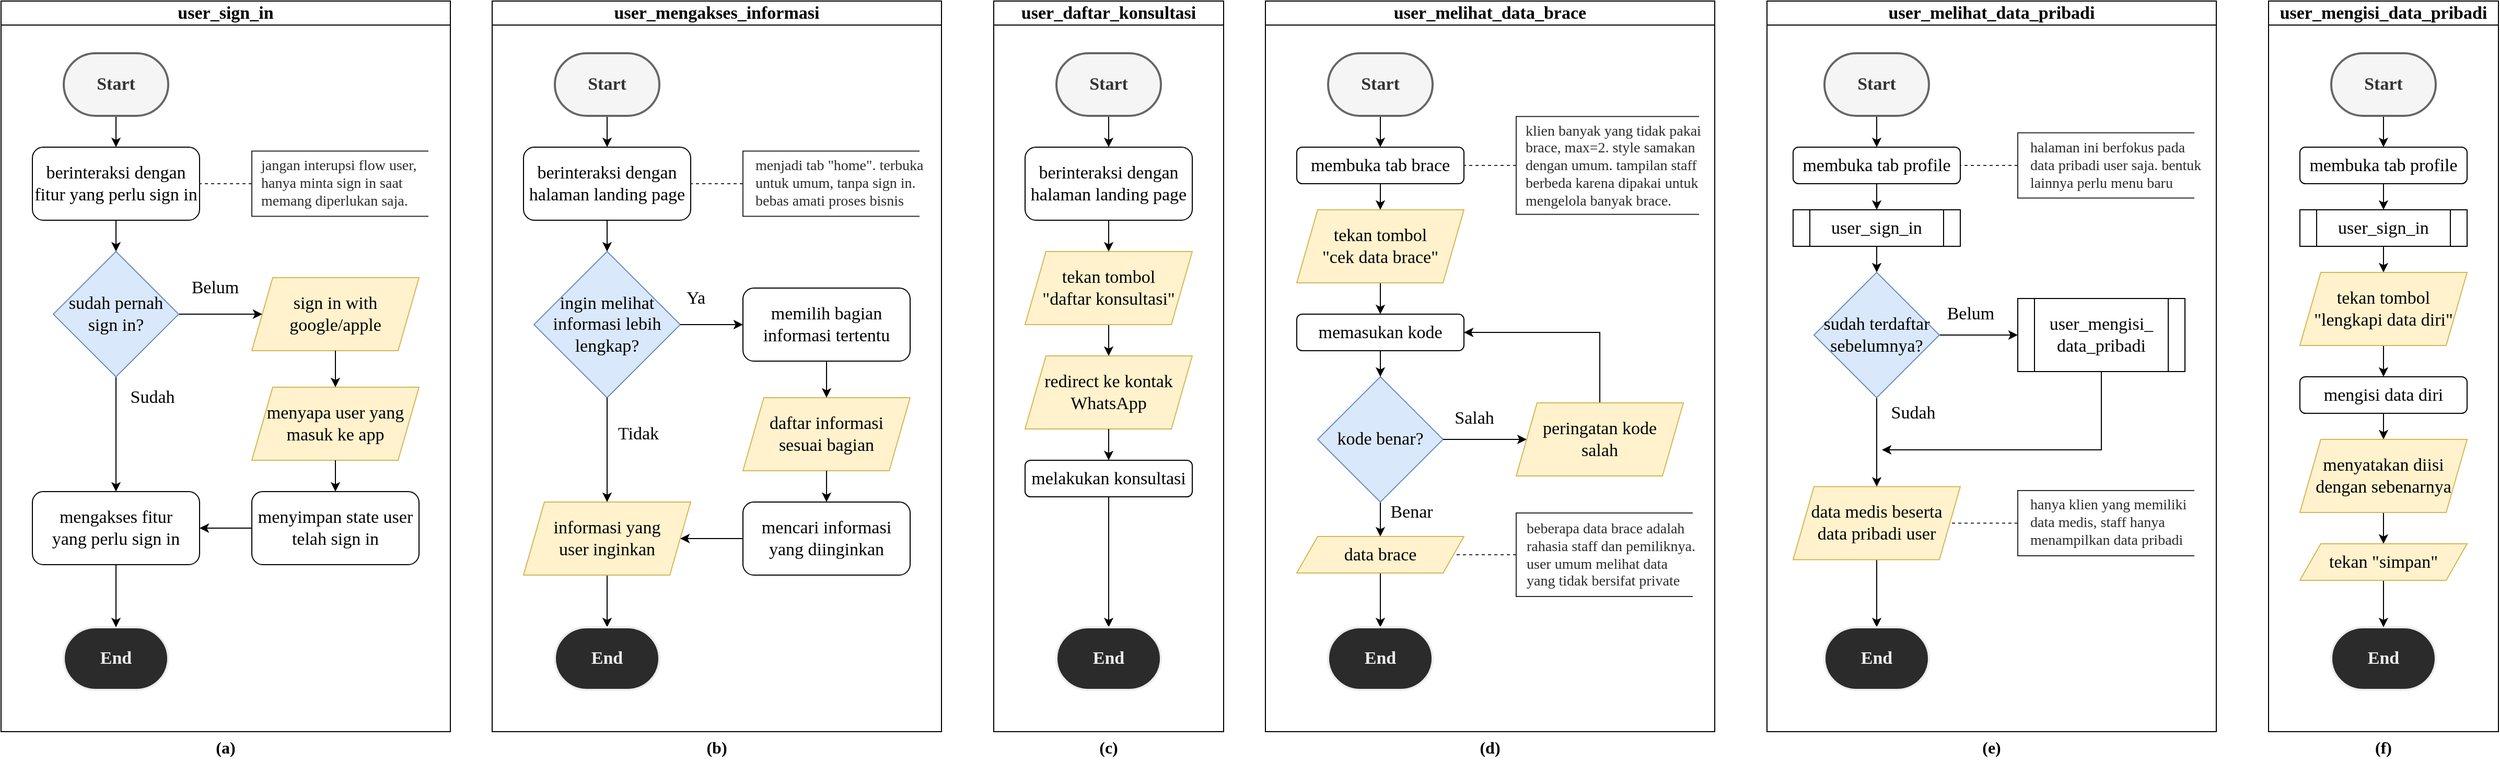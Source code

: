 <mxfile version="21.2.1" type="device">
  <diagram name="Online" id="Q1b9Gmn5idqf75Vr2At9">
    <mxGraphModel dx="4492" dy="4796" grid="1" gridSize="10" guides="1" tooltips="1" connect="1" arrows="1" fold="1" page="1" pageScale="1" pageWidth="850" pageHeight="1100" math="0" shadow="0">
      <root>
        <mxCell id="0" />
        <mxCell id="1" parent="0" />
        <mxCell id="aOaI3oydYvCDbCSziXuw-12" value="user_sign_in" style="swimlane;whiteSpace=wrap;html=1;fontSize=17;fontFamily=Times New Roman;" parent="1" vertex="1">
          <mxGeometry x="50" y="30" width="430" height="700" as="geometry" />
        </mxCell>
        <mxCell id="QZTkBbpEquCKrDhNQVdF-6" value="" style="edgeStyle=orthogonalEdgeStyle;rounded=0;orthogonalLoop=1;jettySize=auto;html=1;" parent="aOaI3oydYvCDbCSziXuw-12" source="aOaI3oydYvCDbCSziXuw-16" target="QZTkBbpEquCKrDhNQVdF-3" edge="1">
          <mxGeometry relative="1" as="geometry" />
        </mxCell>
        <mxCell id="aOaI3oydYvCDbCSziXuw-16" value="menyimpan state user&lt;br style=&quot;font-size: 17px;&quot;&gt;telah sign in" style="rounded=1;whiteSpace=wrap;html=1;fontSize=17;glass=0;strokeWidth=1;shadow=0;fontFamily=Times New Roman;" parent="aOaI3oydYvCDbCSziXuw-12" vertex="1">
          <mxGeometry x="240" y="470" width="160" height="70" as="geometry" />
        </mxCell>
        <mxCell id="aOaI3oydYvCDbCSziXuw-18" value="menyapa user yang masuk ke app" style="shape=parallelogram;perimeter=parallelogramPerimeter;whiteSpace=wrap;html=1;fixedSize=1;strokeWidth=1;fillColor=#fff2cc;strokeColor=#d6b656;fontSize=17;fontFamily=Times New Roman;" parent="aOaI3oydYvCDbCSziXuw-12" vertex="1">
          <mxGeometry x="240" y="370" width="160" height="70" as="geometry" />
        </mxCell>
        <mxCell id="aOaI3oydYvCDbCSziXuw-19" value="" style="edgeStyle=orthogonalEdgeStyle;rounded=0;orthogonalLoop=1;jettySize=auto;html=1;fontSize=17;fontFamily=Times New Roman;" parent="aOaI3oydYvCDbCSziXuw-12" source="aOaI3oydYvCDbCSziXuw-18" target="aOaI3oydYvCDbCSziXuw-16" edge="1">
          <mxGeometry relative="1" as="geometry" />
        </mxCell>
        <mxCell id="aOaI3oydYvCDbCSziXuw-20" value="sign in with &lt;br style=&quot;font-size: 17px;&quot;&gt;google/apple" style="shape=parallelogram;perimeter=parallelogramPerimeter;whiteSpace=wrap;html=1;fixedSize=1;strokeWidth=1;fillColor=#fff2cc;strokeColor=#d6b656;fontSize=17;fontFamily=Times New Roman;" parent="aOaI3oydYvCDbCSziXuw-12" vertex="1">
          <mxGeometry x="240" y="265" width="160" height="70" as="geometry" />
        </mxCell>
        <mxCell id="aOaI3oydYvCDbCSziXuw-21" style="edgeStyle=orthogonalEdgeStyle;rounded=0;orthogonalLoop=1;jettySize=auto;html=1;fontSize=17;fontFamily=Times New Roman;" parent="aOaI3oydYvCDbCSziXuw-12" source="aOaI3oydYvCDbCSziXuw-20" target="aOaI3oydYvCDbCSziXuw-18" edge="1">
          <mxGeometry relative="1" as="geometry" />
        </mxCell>
        <mxCell id="aOaI3oydYvCDbCSziXuw-160" style="edgeStyle=orthogonalEdgeStyle;rounded=0;orthogonalLoop=1;jettySize=auto;html=1;fontFamily=Times New Roman;fontSize=17;" parent="aOaI3oydYvCDbCSziXuw-12" source="aOaI3oydYvCDbCSziXuw-7" target="aOaI3oydYvCDbCSziXuw-5" edge="1">
          <mxGeometry relative="1" as="geometry" />
        </mxCell>
        <mxCell id="aOaI3oydYvCDbCSziXuw-7" value="berinteraksi dengan&lt;br style=&quot;border-color: var(--border-color); font-size: 17px;&quot;&gt;fitur yang&amp;nbsp;perlu sign in" style="rounded=1;whiteSpace=wrap;html=1;fontSize=17;glass=0;strokeWidth=1;shadow=0;fontFamily=Times New Roman;" parent="aOaI3oydYvCDbCSziXuw-12" vertex="1">
          <mxGeometry x="30" y="140" width="160" height="70" as="geometry" />
        </mxCell>
        <mxCell id="aOaI3oydYvCDbCSziXuw-1" style="edgeStyle=orthogonalEdgeStyle;rounded=0;orthogonalLoop=1;jettySize=auto;html=1;entryX=0.5;entryY=0;entryDx=0;entryDy=0;fontColor=#FFFFFF;fontSize=17;exitX=0.5;exitY=1;exitDx=0;exitDy=0;exitPerimeter=0;fontFamily=Times New Roman;" parent="aOaI3oydYvCDbCSziXuw-12" source="GxqQBKj8gJ78NAmwBNk9-2" target="aOaI3oydYvCDbCSziXuw-7" edge="1">
          <mxGeometry relative="1" as="geometry">
            <mxPoint x="110" y="110" as="sourcePoint" />
          </mxGeometry>
        </mxCell>
        <mxCell id="aOaI3oydYvCDbCSziXuw-145" style="edgeStyle=orthogonalEdgeStyle;rounded=0;orthogonalLoop=1;jettySize=auto;html=1;entryX=0;entryY=0.5;entryDx=0;entryDy=0;fontFamily=Times New Roman;fontSize=17;" parent="aOaI3oydYvCDbCSziXuw-12" source="aOaI3oydYvCDbCSziXuw-5" target="aOaI3oydYvCDbCSziXuw-20" edge="1">
          <mxGeometry relative="1" as="geometry" />
        </mxCell>
        <mxCell id="QZTkBbpEquCKrDhNQVdF-4" value="" style="edgeStyle=orthogonalEdgeStyle;rounded=0;orthogonalLoop=1;jettySize=auto;html=1;" parent="aOaI3oydYvCDbCSziXuw-12" source="aOaI3oydYvCDbCSziXuw-5" target="QZTkBbpEquCKrDhNQVdF-3" edge="1">
          <mxGeometry relative="1" as="geometry" />
        </mxCell>
        <mxCell id="aOaI3oydYvCDbCSziXuw-5" value="sudah pernah&lt;br style=&quot;font-size: 17px;&quot;&gt;sign in?" style="rhombus;whiteSpace=wrap;html=1;strokeWidth=1;fillColor=#dae8fc;strokeColor=#6c8ebf;fontSize=17;fontFamily=Times New Roman;" parent="aOaI3oydYvCDbCSziXuw-12" vertex="1">
          <mxGeometry x="50" y="240" width="120" height="120" as="geometry" />
        </mxCell>
        <mxCell id="aOaI3oydYvCDbCSziXuw-9" value="&lt;font color=&quot;#000000&quot; style=&quot;font-size: 17px;&quot;&gt;Belum&lt;/font&gt;" style="text;html=1;strokeColor=none;fillColor=none;align=center;verticalAlign=middle;whiteSpace=wrap;rounded=0;fontColor=#FFFFFF;fontSize=17;fontFamily=Times New Roman;" parent="aOaI3oydYvCDbCSziXuw-12" vertex="1">
          <mxGeometry x="185" y="265" width="40" height="20" as="geometry" />
        </mxCell>
        <mxCell id="aOaI3oydYvCDbCSziXuw-8" value="&lt;font color=&quot;#000000&quot; style=&quot;font-size: 17px;&quot;&gt;Sudah&lt;/font&gt;" style="text;html=1;strokeColor=none;fillColor=none;align=center;verticalAlign=middle;whiteSpace=wrap;rounded=0;fontColor=#FFFFFF;fontSize=17;fontFamily=Times New Roman;" parent="aOaI3oydYvCDbCSziXuw-12" vertex="1">
          <mxGeometry x="135" y="370" width="20" height="20" as="geometry" />
        </mxCell>
        <mxCell id="GxqQBKj8gJ78NAmwBNk9-2" value="Start" style="strokeWidth=2;html=1;shape=mxgraph.flowchart.terminator;whiteSpace=wrap;fontStyle=1;fontSize=17;fillColor=#f5f5f5;strokeColor=#666666;fontColor=#333333;fontFamily=Times New Roman;" parent="aOaI3oydYvCDbCSziXuw-12" vertex="1">
          <mxGeometry x="60" y="50" width="100" height="60" as="geometry" />
        </mxCell>
        <mxCell id="GxqQBKj8gJ78NAmwBNk9-1" value="End" style="strokeWidth=2;html=1;shape=mxgraph.flowchart.terminator;whiteSpace=wrap;fontStyle=1;fontSize=17;fillColor=#2B2B2B;strokeColor=#EDEDED;fontColor=#EDEDED;fontFamily=Times New Roman;" parent="aOaI3oydYvCDbCSziXuw-12" vertex="1">
          <mxGeometry x="60" y="600" width="100" height="60" as="geometry" />
        </mxCell>
        <mxCell id="QZTkBbpEquCKrDhNQVdF-5" value="" style="edgeStyle=orthogonalEdgeStyle;rounded=0;orthogonalLoop=1;jettySize=auto;html=1;" parent="aOaI3oydYvCDbCSziXuw-12" source="QZTkBbpEquCKrDhNQVdF-3" target="GxqQBKj8gJ78NAmwBNk9-1" edge="1">
          <mxGeometry relative="1" as="geometry" />
        </mxCell>
        <mxCell id="QZTkBbpEquCKrDhNQVdF-3" value="mengakses fitur&lt;br&gt;yang perlu sign in" style="rounded=1;whiteSpace=wrap;html=1;fontSize=17;glass=0;strokeWidth=1;shadow=0;fontFamily=Times New Roman;" parent="aOaI3oydYvCDbCSziXuw-12" vertex="1">
          <mxGeometry x="30" y="470" width="160" height="70" as="geometry" />
        </mxCell>
        <mxCell id="cW0ZrpB6hDqo0KJjxEgY-6" value="" style="edgeStyle=orthogonalEdgeStyle;rounded=0;orthogonalLoop=1;jettySize=auto;html=1;dashed=1;endArrow=none;endFill=0;fontColor=#2B2B2B;strokeColor=#2B2B2B;" parent="aOaI3oydYvCDbCSziXuw-12" source="cW0ZrpB6hDqo0KJjxEgY-4" target="aOaI3oydYvCDbCSziXuw-7" edge="1">
          <mxGeometry relative="1" as="geometry" />
        </mxCell>
        <mxCell id="cW0ZrpB6hDqo0KJjxEgY-4" value="" style="strokeWidth=1;html=1;shape=mxgraph.flowchart.annotation_1;align=left;pointerEvents=1;fontColor=#2B2B2B;strokeColor=#2B2B2B;" parent="aOaI3oydYvCDbCSziXuw-12" vertex="1">
          <mxGeometry x="240" y="143.75" width="169" height="62.5" as="geometry" />
        </mxCell>
        <mxCell id="cW0ZrpB6hDqo0KJjxEgY-5" value="jangan interupsi flow user, hanya minta sign in saat memang diperlukan saja." style="text;html=1;strokeColor=none;fillColor=none;align=left;verticalAlign=middle;whiteSpace=wrap;rounded=0;fontSize=14;fontFamily=Times New Roman;fontColor=#2B2B2B;" parent="aOaI3oydYvCDbCSziXuw-12" vertex="1">
          <mxGeometry x="247" y="151" width="172" height="48" as="geometry" />
        </mxCell>
        <mxCell id="aOaI3oydYvCDbCSziXuw-22" value="user_mengakses_informasi" style="swimlane;whiteSpace=wrap;html=1;fontSize=17;fontFamily=Times New Roman;" parent="1" vertex="1">
          <mxGeometry x="520" y="30" width="430" height="700" as="geometry" />
        </mxCell>
        <mxCell id="aOaI3oydYvCDbCSziXuw-37" value="  ingin melihat informasi lebih &lt;br style=&quot;font-size: 17px;&quot;&gt;lengkap?" style="rhombus;whiteSpace=wrap;html=1;strokeWidth=1;fillColor=#dae8fc;strokeColor=#6c8ebf;fontSize=17;fontFamily=Times New Roman;" parent="aOaI3oydYvCDbCSziXuw-22" vertex="1">
          <mxGeometry x="40" y="240" width="140" height="140" as="geometry" />
        </mxCell>
        <mxCell id="aOaI3oydYvCDbCSziXuw-38" style="edgeStyle=orthogonalEdgeStyle;rounded=0;orthogonalLoop=1;jettySize=auto;html=1;fontColor=#FFFFFF;fontSize=17;fontFamily=Times New Roman;" parent="aOaI3oydYvCDbCSziXuw-22" source="aOaI3oydYvCDbCSziXuw-39" target="aOaI3oydYvCDbCSziXuw-37" edge="1">
          <mxGeometry relative="1" as="geometry" />
        </mxCell>
        <mxCell id="aOaI3oydYvCDbCSziXuw-39" value="berinteraksi dengan&lt;br style=&quot;border-color: var(--border-color); font-size: 17px;&quot;&gt;halaman landing page" style="rounded=1;whiteSpace=wrap;html=1;fontSize=17;glass=0;strokeWidth=1;shadow=0;fontFamily=Times New Roman;" parent="aOaI3oydYvCDbCSziXuw-22" vertex="1">
          <mxGeometry x="30" y="140" width="160" height="70" as="geometry" />
        </mxCell>
        <mxCell id="aOaI3oydYvCDbCSziXuw-33" style="edgeStyle=orthogonalEdgeStyle;rounded=0;orthogonalLoop=1;jettySize=auto;html=1;entryX=0.5;entryY=0;entryDx=0;entryDy=0;fontColor=#FFFFFF;fontSize=17;exitX=0.5;exitY=1;exitDx=0;exitDy=0;exitPerimeter=0;fontFamily=Times New Roman;" parent="aOaI3oydYvCDbCSziXuw-22" source="GxqQBKj8gJ78NAmwBNk9-4" target="aOaI3oydYvCDbCSziXuw-39" edge="1">
          <mxGeometry relative="1" as="geometry">
            <mxPoint x="105" y="110" as="sourcePoint" />
          </mxGeometry>
        </mxCell>
        <mxCell id="aOaI3oydYvCDbCSziXuw-40" value="&lt;font color=&quot;#000000&quot; style=&quot;font-size: 17px;&quot;&gt;Ya&lt;/font&gt;" style="text;html=1;strokeColor=none;fillColor=none;align=center;verticalAlign=middle;whiteSpace=wrap;rounded=0;fontColor=#FFFFFF;fontSize=17;fontFamily=Times New Roman;" parent="aOaI3oydYvCDbCSziXuw-22" vertex="1">
          <mxGeometry x="185" y="275" width="20" height="20" as="geometry" />
        </mxCell>
        <mxCell id="aOaI3oydYvCDbCSziXuw-41" value="&lt;font color=&quot;#000000&quot; style=&quot;font-size: 17px;&quot;&gt;Tidak&lt;/font&gt;" style="text;html=1;strokeColor=none;fillColor=none;align=center;verticalAlign=middle;whiteSpace=wrap;rounded=0;fontColor=#FFFFFF;fontSize=17;fontFamily=Times New Roman;" parent="aOaI3oydYvCDbCSziXuw-22" vertex="1">
          <mxGeometry x="130" y="405" width="20" height="20" as="geometry" />
        </mxCell>
        <mxCell id="aOaI3oydYvCDbCSziXuw-42" value="" style="edgeStyle=orthogonalEdgeStyle;rounded=0;orthogonalLoop=1;jettySize=auto;html=1;fontSize=17;fontFamily=Times New Roman;" parent="aOaI3oydYvCDbCSziXuw-22" source="aOaI3oydYvCDbCSziXuw-43" target="GxqQBKj8gJ78NAmwBNk9-9" edge="1">
          <mxGeometry relative="1" as="geometry">
            <mxPoint x="105" y="560" as="targetPoint" />
          </mxGeometry>
        </mxCell>
        <mxCell id="aOaI3oydYvCDbCSziXuw-43" value="informasi yang&lt;br style=&quot;font-size: 17px;&quot;&gt;user inginkan" style="shape=parallelogram;perimeter=parallelogramPerimeter;whiteSpace=wrap;html=1;fixedSize=1;strokeWidth=1;fillColor=#fff2cc;strokeColor=#d6b656;fontSize=17;fontFamily=Times New Roman;" parent="aOaI3oydYvCDbCSziXuw-22" vertex="1">
          <mxGeometry x="30" y="480" width="160" height="70" as="geometry" />
        </mxCell>
        <mxCell id="aOaI3oydYvCDbCSziXuw-35" value="" style="edgeStyle=orthogonalEdgeStyle;rounded=0;orthogonalLoop=1;jettySize=auto;html=1;fontSize=17;fontFamily=Times New Roman;" parent="aOaI3oydYvCDbCSziXuw-22" source="aOaI3oydYvCDbCSziXuw-37" target="aOaI3oydYvCDbCSziXuw-43" edge="1">
          <mxGeometry relative="1" as="geometry" />
        </mxCell>
        <mxCell id="aOaI3oydYvCDbCSziXuw-45" value="daftar informasi&lt;br&gt;sesuai bagian" style="shape=parallelogram;perimeter=parallelogramPerimeter;whiteSpace=wrap;html=1;fixedSize=1;strokeWidth=1;fillColor=#fff2cc;strokeColor=#d6b656;fontSize=17;fontFamily=Times New Roman;" parent="aOaI3oydYvCDbCSziXuw-22" vertex="1">
          <mxGeometry x="240" y="380" width="160" height="70" as="geometry" />
        </mxCell>
        <mxCell id="aOaI3oydYvCDbCSziXuw-46" value="" style="edgeStyle=orthogonalEdgeStyle;rounded=0;orthogonalLoop=1;jettySize=auto;html=1;fontSize=17;fontFamily=Times New Roman;" parent="aOaI3oydYvCDbCSziXuw-22" source="aOaI3oydYvCDbCSziXuw-47" target="aOaI3oydYvCDbCSziXuw-45" edge="1">
          <mxGeometry relative="1" as="geometry" />
        </mxCell>
        <mxCell id="aOaI3oydYvCDbCSziXuw-47" value="memilih bagian informasi tertentu" style="rounded=1;whiteSpace=wrap;html=1;fontSize=17;glass=0;strokeWidth=1;shadow=0;fontFamily=Times New Roman;" parent="aOaI3oydYvCDbCSziXuw-22" vertex="1">
          <mxGeometry x="240" y="275" width="160" height="70" as="geometry" />
        </mxCell>
        <mxCell id="aOaI3oydYvCDbCSziXuw-36" style="edgeStyle=orthogonalEdgeStyle;rounded=0;orthogonalLoop=1;jettySize=auto;html=1;entryX=0;entryY=0.5;entryDx=0;entryDy=0;fontSize=17;fontFamily=Times New Roman;" parent="aOaI3oydYvCDbCSziXuw-22" source="aOaI3oydYvCDbCSziXuw-37" target="aOaI3oydYvCDbCSziXuw-47" edge="1">
          <mxGeometry relative="1" as="geometry" />
        </mxCell>
        <mxCell id="aOaI3oydYvCDbCSziXuw-48" style="edgeStyle=orthogonalEdgeStyle;rounded=0;orthogonalLoop=1;jettySize=auto;html=1;fontSize=17;fontFamily=Times New Roman;" parent="aOaI3oydYvCDbCSziXuw-22" source="aOaI3oydYvCDbCSziXuw-49" target="aOaI3oydYvCDbCSziXuw-43" edge="1">
          <mxGeometry relative="1" as="geometry" />
        </mxCell>
        <mxCell id="aOaI3oydYvCDbCSziXuw-49" value="  mencari informasi yang diinginkan" style="rounded=1;whiteSpace=wrap;html=1;fontSize=17;glass=0;strokeWidth=1;shadow=0;fontFamily=Times New Roman;" parent="aOaI3oydYvCDbCSziXuw-22" vertex="1">
          <mxGeometry x="240" y="480" width="160" height="70" as="geometry" />
        </mxCell>
        <mxCell id="aOaI3oydYvCDbCSziXuw-44" value="" style="edgeStyle=orthogonalEdgeStyle;rounded=0;orthogonalLoop=1;jettySize=auto;html=1;fontSize=17;fontFamily=Times New Roman;" parent="aOaI3oydYvCDbCSziXuw-22" source="aOaI3oydYvCDbCSziXuw-45" target="aOaI3oydYvCDbCSziXuw-49" edge="1">
          <mxGeometry relative="1" as="geometry" />
        </mxCell>
        <mxCell id="GxqQBKj8gJ78NAmwBNk9-4" value="Start" style="strokeWidth=2;html=1;shape=mxgraph.flowchart.terminator;whiteSpace=wrap;fontStyle=1;fontSize=17;fillColor=#f5f5f5;strokeColor=#666666;fontColor=#333333;spacing=2;fontFamily=Times New Roman;" parent="aOaI3oydYvCDbCSziXuw-22" vertex="1">
          <mxGeometry x="60" y="50" width="100" height="60" as="geometry" />
        </mxCell>
        <mxCell id="GxqQBKj8gJ78NAmwBNk9-9" value="End" style="strokeWidth=2;html=1;shape=mxgraph.flowchart.terminator;whiteSpace=wrap;fontStyle=1;fontSize=17;fillColor=#2B2B2B;strokeColor=#EDEDED;fontColor=#EDEDED;fontFamily=Times New Roman;" parent="aOaI3oydYvCDbCSziXuw-22" vertex="1">
          <mxGeometry x="60" y="600" width="100" height="60" as="geometry" />
        </mxCell>
        <mxCell id="cW0ZrpB6hDqo0KJjxEgY-9" value="" style="edgeStyle=orthogonalEdgeStyle;rounded=0;orthogonalLoop=1;jettySize=auto;html=1;dashed=1;endArrow=none;endFill=0;strokeColor=#2B2B2B;" parent="aOaI3oydYvCDbCSziXuw-22" source="cW0ZrpB6hDqo0KJjxEgY-7" target="aOaI3oydYvCDbCSziXuw-39" edge="1">
          <mxGeometry relative="1" as="geometry" />
        </mxCell>
        <mxCell id="cW0ZrpB6hDqo0KJjxEgY-7" value="" style="strokeWidth=1;html=1;shape=mxgraph.flowchart.annotation_1;align=left;pointerEvents=1;fontColor=#2B2B2B;strokeColor=#2B2B2B;" parent="aOaI3oydYvCDbCSziXuw-22" vertex="1">
          <mxGeometry x="240" y="143.75" width="169" height="62.5" as="geometry" />
        </mxCell>
        <mxCell id="cW0ZrpB6hDqo0KJjxEgY-8" value="menjadi tab &quot;home&quot;. terbuka untuk umum, tanpa sign in. bebas amati proses bisnis&amp;nbsp;" style="text;html=1;strokeColor=none;fillColor=none;align=left;verticalAlign=middle;whiteSpace=wrap;rounded=0;fontSize=14;fontFamily=Times New Roman;fontColor=#2B2B2B;" parent="aOaI3oydYvCDbCSziXuw-22" vertex="1">
          <mxGeometry x="250" y="151" width="172" height="48" as="geometry" />
        </mxCell>
        <mxCell id="aOaI3oydYvCDbCSziXuw-50" value="user_daftar_konsultasi" style="swimlane;whiteSpace=wrap;html=1;fontSize=17;fontFamily=Times New Roman;" parent="1" vertex="1">
          <mxGeometry x="1000" y="30" width="220" height="700" as="geometry" />
        </mxCell>
        <mxCell id="aOaI3oydYvCDbCSziXuw-73" value="berinteraksi dengan&lt;br style=&quot;border-color: var(--border-color); font-size: 17px;&quot;&gt;halaman landing page" style="rounded=1;whiteSpace=wrap;html=1;fontSize=17;glass=0;strokeWidth=1;shadow=0;fontFamily=Times New Roman;" parent="aOaI3oydYvCDbCSziXuw-50" vertex="1">
          <mxGeometry x="30" y="140" width="160" height="70" as="geometry" />
        </mxCell>
        <mxCell id="aOaI3oydYvCDbCSziXuw-70" style="edgeStyle=orthogonalEdgeStyle;rounded=0;orthogonalLoop=1;jettySize=auto;html=1;entryX=0.5;entryY=0;entryDx=0;entryDy=0;fontColor=#FFFFFF;fontSize=17;exitX=0.5;exitY=1;exitDx=0;exitDy=0;exitPerimeter=0;fontFamily=Times New Roman;" parent="aOaI3oydYvCDbCSziXuw-50" source="GxqQBKj8gJ78NAmwBNk9-7" target="aOaI3oydYvCDbCSziXuw-73" edge="1">
          <mxGeometry relative="1" as="geometry">
            <mxPoint x="105" y="110" as="sourcePoint" />
          </mxGeometry>
        </mxCell>
        <mxCell id="aOaI3oydYvCDbCSziXuw-75" value="redirect ke kontak WhatsApp" style="shape=parallelogram;perimeter=parallelogramPerimeter;whiteSpace=wrap;html=1;fixedSize=1;strokeWidth=1;fillColor=#fff2cc;strokeColor=#d6b656;fontSize=17;fontFamily=Times New Roman;" parent="aOaI3oydYvCDbCSziXuw-50" vertex="1">
          <mxGeometry x="30" y="340" width="160" height="70" as="geometry" />
        </mxCell>
        <mxCell id="aOaI3oydYvCDbCSziXuw-76" value="" style="edgeStyle=orthogonalEdgeStyle;rounded=0;orthogonalLoop=1;jettySize=auto;html=1;fontSize=17;fontFamily=Times New Roman;" parent="aOaI3oydYvCDbCSziXuw-50" source="aOaI3oydYvCDbCSziXuw-77" target="GxqQBKj8gJ78NAmwBNk9-12" edge="1">
          <mxGeometry relative="1" as="geometry">
            <mxPoint x="105" y="560" as="targetPoint" />
          </mxGeometry>
        </mxCell>
        <mxCell id="aOaI3oydYvCDbCSziXuw-77" value="melakukan konsultasi" style="rounded=1;whiteSpace=wrap;html=1;fontSize=17;glass=0;strokeWidth=1;shadow=0;fontFamily=Times New Roman;" parent="aOaI3oydYvCDbCSziXuw-50" vertex="1">
          <mxGeometry x="30" y="440" width="160" height="35" as="geometry" />
        </mxCell>
        <mxCell id="aOaI3oydYvCDbCSziXuw-74" value="" style="edgeStyle=orthogonalEdgeStyle;rounded=0;orthogonalLoop=1;jettySize=auto;html=1;fontSize=17;fontFamily=Times New Roman;" parent="aOaI3oydYvCDbCSziXuw-50" source="aOaI3oydYvCDbCSziXuw-75" target="aOaI3oydYvCDbCSziXuw-77" edge="1">
          <mxGeometry relative="1" as="geometry" />
        </mxCell>
        <mxCell id="aOaI3oydYvCDbCSziXuw-78" value="" style="edgeStyle=orthogonalEdgeStyle;rounded=0;orthogonalLoop=1;jettySize=auto;html=1;fontSize=17;fontFamily=Times New Roman;" parent="aOaI3oydYvCDbCSziXuw-50" source="aOaI3oydYvCDbCSziXuw-79" target="aOaI3oydYvCDbCSziXuw-75" edge="1">
          <mxGeometry relative="1" as="geometry" />
        </mxCell>
        <mxCell id="aOaI3oydYvCDbCSziXuw-79" value="tekan tombol&lt;br style=&quot;font-size: 17px;&quot;&gt;&quot;daftar konsultasi&quot;" style="shape=parallelogram;perimeter=parallelogramPerimeter;whiteSpace=wrap;html=1;fixedSize=1;strokeWidth=1;fillColor=#fff2cc;strokeColor=#d6b656;fontSize=17;fontFamily=Times New Roman;" parent="aOaI3oydYvCDbCSziXuw-50" vertex="1">
          <mxGeometry x="30" y="240" width="160" height="70" as="geometry" />
        </mxCell>
        <mxCell id="aOaI3oydYvCDbCSziXuw-72" value="" style="edgeStyle=orthogonalEdgeStyle;rounded=0;orthogonalLoop=1;jettySize=auto;html=1;fontSize=17;fontFamily=Times New Roman;" parent="aOaI3oydYvCDbCSziXuw-50" source="aOaI3oydYvCDbCSziXuw-73" target="aOaI3oydYvCDbCSziXuw-79" edge="1">
          <mxGeometry relative="1" as="geometry" />
        </mxCell>
        <mxCell id="GxqQBKj8gJ78NAmwBNk9-7" value="Start" style="strokeWidth=2;html=1;shape=mxgraph.flowchart.terminator;whiteSpace=wrap;fontStyle=1;fontSize=17;fillColor=#f5f5f5;strokeColor=#666666;fontColor=#333333;fontFamily=Times New Roman;" parent="aOaI3oydYvCDbCSziXuw-50" vertex="1">
          <mxGeometry x="60" y="50" width="100" height="60" as="geometry" />
        </mxCell>
        <mxCell id="GxqQBKj8gJ78NAmwBNk9-12" value="End" style="strokeWidth=2;html=1;shape=mxgraph.flowchart.terminator;whiteSpace=wrap;fontStyle=1;fontSize=17;fillColor=#2B2B2B;strokeColor=#EDEDED;fontColor=#EDEDED;fontFamily=Times New Roman;" parent="aOaI3oydYvCDbCSziXuw-50" vertex="1">
          <mxGeometry x="60" y="600" width="100" height="60" as="geometry" />
        </mxCell>
        <mxCell id="aOaI3oydYvCDbCSziXuw-80" value="user_melihat_data_brace" style="swimlane;whiteSpace=wrap;html=1;fontSize=17;fontFamily=Times New Roman;" parent="1" vertex="1">
          <mxGeometry x="1260" y="30" width="430" height="700" as="geometry" />
        </mxCell>
        <mxCell id="aOaI3oydYvCDbCSziXuw-96" value="  membuka tab brace" style="rounded=1;whiteSpace=wrap;html=1;fontSize=17;glass=0;strokeWidth=1;shadow=0;fontFamily=Times New Roman;" parent="aOaI3oydYvCDbCSziXuw-80" vertex="1">
          <mxGeometry x="30" y="140" width="160" height="35" as="geometry" />
        </mxCell>
        <mxCell id="aOaI3oydYvCDbCSziXuw-93" style="edgeStyle=orthogonalEdgeStyle;rounded=0;orthogonalLoop=1;jettySize=auto;html=1;entryX=0.5;entryY=0;entryDx=0;entryDy=0;fontColor=#FFFFFF;fontSize=17;exitX=0.5;exitY=1;exitDx=0;exitDy=0;exitPerimeter=0;fontFamily=Times New Roman;" parent="aOaI3oydYvCDbCSziXuw-80" source="GxqQBKj8gJ78NAmwBNk9-5" target="aOaI3oydYvCDbCSziXuw-96" edge="1">
          <mxGeometry relative="1" as="geometry">
            <mxPoint x="105" y="110" as="sourcePoint" />
          </mxGeometry>
        </mxCell>
        <mxCell id="aOaI3oydYvCDbCSziXuw-97" value="" style="edgeStyle=orthogonalEdgeStyle;rounded=0;orthogonalLoop=1;jettySize=auto;html=1;fontSize=17;fontFamily=Times New Roman;" parent="aOaI3oydYvCDbCSziXuw-80" source="aOaI3oydYvCDbCSziXuw-98" target="GxqQBKj8gJ78NAmwBNk9-10" edge="1">
          <mxGeometry relative="1" as="geometry">
            <mxPoint x="105" y="560" as="targetPoint" />
          </mxGeometry>
        </mxCell>
        <mxCell id="aOaI3oydYvCDbCSziXuw-98" value="data brace" style="shape=parallelogram;perimeter=parallelogramPerimeter;whiteSpace=wrap;html=1;fixedSize=1;strokeWidth=1;fillColor=#fff2cc;strokeColor=#d6b656;fontSize=17;fontFamily=Times New Roman;" parent="aOaI3oydYvCDbCSziXuw-80" vertex="1">
          <mxGeometry x="30" y="513" width="160" height="35" as="geometry" />
        </mxCell>
        <mxCell id="aOaI3oydYvCDbCSziXuw-100" value="" style="edgeStyle=orthogonalEdgeStyle;rounded=0;orthogonalLoop=1;jettySize=auto;html=1;fontSize=17;fontFamily=Times New Roman;" parent="aOaI3oydYvCDbCSziXuw-80" source="aOaI3oydYvCDbCSziXuw-101" target="aOaI3oydYvCDbCSziXuw-98" edge="1">
          <mxGeometry relative="1" as="geometry" />
        </mxCell>
        <mxCell id="aOaI3oydYvCDbCSziXuw-101" value="kode benar?" style="rhombus;whiteSpace=wrap;html=1;fillColor=#dae8fc;strokeColor=#6c8ebf;aspect=fixed;fontSize=17;fontFamily=Times New Roman;" parent="aOaI3oydYvCDbCSziXuw-80" vertex="1">
          <mxGeometry x="50" y="360" width="120" height="120" as="geometry" />
        </mxCell>
        <mxCell id="aOaI3oydYvCDbCSziXuw-102" value="Benar" style="text;html=1;strokeColor=none;fillColor=none;align=center;verticalAlign=middle;whiteSpace=wrap;rounded=0;fontSize=17;fontFamily=Times New Roman;" parent="aOaI3oydYvCDbCSziXuw-80" vertex="1">
          <mxGeometry x="110" y="475.25" width="60" height="30" as="geometry" />
        </mxCell>
        <mxCell id="QZTkBbpEquCKrDhNQVdF-9" style="edgeStyle=orthogonalEdgeStyle;rounded=0;orthogonalLoop=1;jettySize=auto;html=1;entryX=1;entryY=0.5;entryDx=0;entryDy=0;" parent="aOaI3oydYvCDbCSziXuw-80" source="aOaI3oydYvCDbCSziXuw-104" target="QZTkBbpEquCKrDhNQVdF-1" edge="1">
          <mxGeometry relative="1" as="geometry">
            <Array as="points">
              <mxPoint x="320" y="318" />
            </Array>
          </mxGeometry>
        </mxCell>
        <mxCell id="aOaI3oydYvCDbCSziXuw-104" value="peringatan kode &lt;br style=&quot;font-size: 17px;&quot;&gt;salah" style="shape=parallelogram;perimeter=parallelogramPerimeter;whiteSpace=wrap;html=1;fixedSize=1;strokeWidth=1;fillColor=#fff2cc;strokeColor=#d6b656;fontSize=17;fontFamily=Times New Roman;" parent="aOaI3oydYvCDbCSziXuw-80" vertex="1">
          <mxGeometry x="240" y="385" width="160" height="70" as="geometry" />
        </mxCell>
        <mxCell id="aOaI3oydYvCDbCSziXuw-99" value="" style="edgeStyle=orthogonalEdgeStyle;rounded=0;orthogonalLoop=1;jettySize=auto;html=1;fontSize=17;fontFamily=Times New Roman;" parent="aOaI3oydYvCDbCSziXuw-80" source="aOaI3oydYvCDbCSziXuw-101" target="aOaI3oydYvCDbCSziXuw-104" edge="1">
          <mxGeometry relative="1" as="geometry" />
        </mxCell>
        <mxCell id="aOaI3oydYvCDbCSziXuw-105" value="Salah" style="text;html=1;strokeColor=none;fillColor=none;align=center;verticalAlign=middle;whiteSpace=wrap;rounded=0;fontSize=17;fontFamily=Times New Roman;" parent="aOaI3oydYvCDbCSziXuw-80" vertex="1">
          <mxGeometry x="170" y="385" width="60" height="30" as="geometry" />
        </mxCell>
        <mxCell id="QZTkBbpEquCKrDhNQVdF-7" style="edgeStyle=orthogonalEdgeStyle;rounded=0;orthogonalLoop=1;jettySize=auto;html=1;entryX=0.5;entryY=0;entryDx=0;entryDy=0;" parent="aOaI3oydYvCDbCSziXuw-80" source="aOaI3oydYvCDbCSziXuw-107" target="QZTkBbpEquCKrDhNQVdF-1" edge="1">
          <mxGeometry relative="1" as="geometry" />
        </mxCell>
        <mxCell id="aOaI3oydYvCDbCSziXuw-107" value="tekan tombol&lt;br style=&quot;font-size: 17px;&quot;&gt;&quot;cek data brace&quot;" style="shape=parallelogram;perimeter=parallelogramPerimeter;whiteSpace=wrap;html=1;fixedSize=1;strokeWidth=1;fillColor=#fff2cc;strokeColor=#d6b656;fontSize=17;fontFamily=Times New Roman;" parent="aOaI3oydYvCDbCSziXuw-80" vertex="1">
          <mxGeometry x="30" y="200" width="160" height="70" as="geometry" />
        </mxCell>
        <mxCell id="aOaI3oydYvCDbCSziXuw-95" value="" style="edgeStyle=orthogonalEdgeStyle;rounded=0;orthogonalLoop=1;jettySize=auto;html=1;fontSize=17;fontFamily=Times New Roman;" parent="aOaI3oydYvCDbCSziXuw-80" source="aOaI3oydYvCDbCSziXuw-96" target="aOaI3oydYvCDbCSziXuw-107" edge="1">
          <mxGeometry relative="1" as="geometry" />
        </mxCell>
        <mxCell id="aOaI3oydYvCDbCSziXuw-162" style="edgeStyle=orthogonalEdgeStyle;rounded=0;orthogonalLoop=1;jettySize=auto;html=1;strokeColor=#2B2B2B;dashed=1;endArrow=none;endFill=0;fontFamily=Times New Roman;fontSize=17;" parent="aOaI3oydYvCDbCSziXuw-80" source="aOaI3oydYvCDbCSziXuw-161" target="aOaI3oydYvCDbCSziXuw-98" edge="1">
          <mxGeometry relative="1" as="geometry" />
        </mxCell>
        <mxCell id="aOaI3oydYvCDbCSziXuw-161" value="" style="strokeWidth=1;html=1;shape=mxgraph.flowchart.annotation_1;align=left;pointerEvents=1;fontFamily=Times New Roman;fontSize=17;strokeColor=#2B2B2B;" parent="aOaI3oydYvCDbCSziXuw-80" vertex="1">
          <mxGeometry x="240" y="490.5" width="169" height="80" as="geometry" />
        </mxCell>
        <mxCell id="aOaI3oydYvCDbCSziXuw-163" value="beberapa data brace adalah rahasia staff dan pemiliknya. user umum melihat data &lt;br&gt;yang tidak bersifat private" style="text;html=1;strokeColor=none;fillColor=none;align=left;verticalAlign=middle;whiteSpace=wrap;rounded=0;fontSize=14;fontFamily=Times New Roman;fontColor=#2B2B2B;" parent="aOaI3oydYvCDbCSziXuw-80" vertex="1">
          <mxGeometry x="247.5" y="507.25" width="172" height="48" as="geometry" />
        </mxCell>
        <mxCell id="GxqQBKj8gJ78NAmwBNk9-5" value="Start" style="strokeWidth=2;html=1;shape=mxgraph.flowchart.terminator;whiteSpace=wrap;fontStyle=1;fontSize=17;fillColor=#f5f5f5;strokeColor=#666666;fontColor=#333333;fontFamily=Times New Roman;" parent="aOaI3oydYvCDbCSziXuw-80" vertex="1">
          <mxGeometry x="60" y="50" width="100" height="60" as="geometry" />
        </mxCell>
        <mxCell id="GxqQBKj8gJ78NAmwBNk9-10" value="End" style="strokeWidth=2;html=1;shape=mxgraph.flowchart.terminator;whiteSpace=wrap;fontStyle=1;fontSize=17;fillColor=#2B2B2B;strokeColor=#EDEDED;fontColor=#EDEDED;fontFamily=Times New Roman;" parent="aOaI3oydYvCDbCSziXuw-80" vertex="1">
          <mxGeometry x="60" y="600" width="100" height="60" as="geometry" />
        </mxCell>
        <mxCell id="QZTkBbpEquCKrDhNQVdF-8" value="" style="edgeStyle=orthogonalEdgeStyle;rounded=0;orthogonalLoop=1;jettySize=auto;html=1;" parent="aOaI3oydYvCDbCSziXuw-80" source="QZTkBbpEquCKrDhNQVdF-1" target="aOaI3oydYvCDbCSziXuw-101" edge="1">
          <mxGeometry relative="1" as="geometry" />
        </mxCell>
        <mxCell id="QZTkBbpEquCKrDhNQVdF-1" value="memasukan kode" style="rounded=1;whiteSpace=wrap;html=1;fontSize=17;glass=0;strokeWidth=1;shadow=0;fontFamily=Times New Roman;" parent="aOaI3oydYvCDbCSziXuw-80" vertex="1">
          <mxGeometry x="30" y="300" width="160" height="35" as="geometry" />
        </mxCell>
        <mxCell id="cW0ZrpB6hDqo0KJjxEgY-15" value="" style="edgeStyle=orthogonalEdgeStyle;rounded=0;orthogonalLoop=1;jettySize=auto;html=1;strokeColor=#2B2B2B;endArrow=none;endFill=0;dashed=1;" parent="aOaI3oydYvCDbCSziXuw-80" source="cW0ZrpB6hDqo0KJjxEgY-13" target="aOaI3oydYvCDbCSziXuw-96" edge="1">
          <mxGeometry relative="1" as="geometry" />
        </mxCell>
        <mxCell id="cW0ZrpB6hDqo0KJjxEgY-13" value="" style="strokeWidth=1;html=1;shape=mxgraph.flowchart.annotation_1;align=left;pointerEvents=1;strokeColor=#2B2B2B;" parent="aOaI3oydYvCDbCSziXuw-80" vertex="1">
          <mxGeometry x="240" y="110.63" width="175" height="93.75" as="geometry" />
        </mxCell>
        <mxCell id="cW0ZrpB6hDqo0KJjxEgY-14" value="klien banyak yang tidak pakai brace, max=2. style samakan dengan umum. tampilan staff berbeda karena dipakai untuk mengelola banyak brace." style="text;html=1;strokeColor=none;fillColor=none;align=left;verticalAlign=middle;whiteSpace=wrap;rounded=0;fontSize=14;fontFamily=Times New Roman;fontColor=#2B2B2B;" parent="aOaI3oydYvCDbCSziXuw-80" vertex="1">
          <mxGeometry x="247" y="133.5" width="188" height="48" as="geometry" />
        </mxCell>
        <mxCell id="ySnPSqG0c4ZO02WYoGtz-1" value="user_mengisi_data_pribadi" style="swimlane;whiteSpace=wrap;html=1;fontSize=17;fontFamily=Times New Roman;" parent="1" vertex="1">
          <mxGeometry x="2220" y="30" width="220" height="700" as="geometry" />
        </mxCell>
        <mxCell id="ySnPSqG0c4ZO02WYoGtz-2" style="edgeStyle=orthogonalEdgeStyle;rounded=0;orthogonalLoop=1;jettySize=auto;html=1;entryX=0.5;entryY=0;entryDx=0;entryDy=0;fontFamily=Times New Roman;fontSize=17;" parent="ySnPSqG0c4ZO02WYoGtz-1" source="ySnPSqG0c4ZO02WYoGtz-3" target="ySnPSqG0c4ZO02WYoGtz-6" edge="1">
          <mxGeometry relative="1" as="geometry" />
        </mxCell>
        <mxCell id="ySnPSqG0c4ZO02WYoGtz-3" value="Start" style="strokeWidth=2;html=1;shape=mxgraph.flowchart.terminator;whiteSpace=wrap;fontStyle=1;fontSize=17;fillColor=#f5f5f5;strokeColor=#666666;fontColor=#333333;fontFamily=Times New Roman;" parent="ySnPSqG0c4ZO02WYoGtz-1" vertex="1">
          <mxGeometry x="60" y="50" width="100" height="60" as="geometry" />
        </mxCell>
        <mxCell id="ySnPSqG0c4ZO02WYoGtz-4" value="End" style="strokeWidth=2;html=1;shape=mxgraph.flowchart.terminator;whiteSpace=wrap;fontStyle=1;fontSize=17;fillColor=#2B2B2B;strokeColor=#EDEDED;fontColor=#EDEDED;fontFamily=Times New Roman;" parent="ySnPSqG0c4ZO02WYoGtz-1" vertex="1">
          <mxGeometry x="60" y="600" width="100" height="60" as="geometry" />
        </mxCell>
        <mxCell id="ySnPSqG0c4ZO02WYoGtz-5" style="edgeStyle=orthogonalEdgeStyle;rounded=0;orthogonalLoop=1;jettySize=auto;html=1;fontFamily=Times New Roman;fontSize=17;" parent="ySnPSqG0c4ZO02WYoGtz-1" source="ySnPSqG0c4ZO02WYoGtz-6" target="ySnPSqG0c4ZO02WYoGtz-8" edge="1">
          <mxGeometry relative="1" as="geometry" />
        </mxCell>
        <mxCell id="ySnPSqG0c4ZO02WYoGtz-6" value="membuka tab profile" style="rounded=1;whiteSpace=wrap;html=1;fontSize=17;glass=0;strokeWidth=1;shadow=0;fontFamily=Times New Roman;" parent="ySnPSqG0c4ZO02WYoGtz-1" vertex="1">
          <mxGeometry x="30" y="140" width="160" height="35" as="geometry" />
        </mxCell>
        <mxCell id="ySnPSqG0c4ZO02WYoGtz-7" style="edgeStyle=orthogonalEdgeStyle;rounded=0;orthogonalLoop=1;jettySize=auto;html=1;entryX=0.5;entryY=0;entryDx=0;entryDy=0;fontFamily=Times New Roman;fontSize=17;" parent="ySnPSqG0c4ZO02WYoGtz-1" source="ySnPSqG0c4ZO02WYoGtz-8" target="ySnPSqG0c4ZO02WYoGtz-10" edge="1">
          <mxGeometry relative="1" as="geometry" />
        </mxCell>
        <mxCell id="ySnPSqG0c4ZO02WYoGtz-8" value="user_sign_in" style="shape=process;whiteSpace=wrap;html=1;backgroundOutline=1;fontSize=17;fontStyle=0;fontFamily=Times New Roman;" parent="ySnPSqG0c4ZO02WYoGtz-1" vertex="1">
          <mxGeometry x="30" y="200" width="160" height="35" as="geometry" />
        </mxCell>
        <mxCell id="ySnPSqG0c4ZO02WYoGtz-9" style="edgeStyle=orthogonalEdgeStyle;rounded=0;orthogonalLoop=1;jettySize=auto;html=1;entryX=0.5;entryY=0;entryDx=0;entryDy=0;fontFamily=Times New Roman;fontSize=17;" parent="ySnPSqG0c4ZO02WYoGtz-1" source="ySnPSqG0c4ZO02WYoGtz-10" target="ySnPSqG0c4ZO02WYoGtz-12" edge="1">
          <mxGeometry relative="1" as="geometry" />
        </mxCell>
        <mxCell id="ySnPSqG0c4ZO02WYoGtz-10" value="tekan tombol&lt;br style=&quot;font-size: 17px;&quot;&gt;&quot;lengkapi data diri&quot;" style="shape=parallelogram;perimeter=parallelogramPerimeter;whiteSpace=wrap;html=1;fixedSize=1;strokeWidth=1;fillColor=#fff2cc;strokeColor=#d6b656;fontSize=17;fontFamily=Times New Roman;" parent="ySnPSqG0c4ZO02WYoGtz-1" vertex="1">
          <mxGeometry x="30" y="260" width="160" height="70" as="geometry" />
        </mxCell>
        <mxCell id="ySnPSqG0c4ZO02WYoGtz-11" style="edgeStyle=orthogonalEdgeStyle;rounded=0;orthogonalLoop=1;jettySize=auto;html=1;fontFamily=Times New Roman;fontSize=17;" parent="ySnPSqG0c4ZO02WYoGtz-1" source="ySnPSqG0c4ZO02WYoGtz-12" target="ySnPSqG0c4ZO02WYoGtz-14" edge="1">
          <mxGeometry relative="1" as="geometry" />
        </mxCell>
        <mxCell id="ySnPSqG0c4ZO02WYoGtz-12" value="mengisi data diri" style="rounded=1;whiteSpace=wrap;html=1;fontSize=17;glass=0;strokeWidth=1;shadow=0;fontFamily=Times New Roman;" parent="ySnPSqG0c4ZO02WYoGtz-1" vertex="1">
          <mxGeometry x="30" y="360" width="160" height="35" as="geometry" />
        </mxCell>
        <mxCell id="ySnPSqG0c4ZO02WYoGtz-13" style="edgeStyle=orthogonalEdgeStyle;rounded=0;orthogonalLoop=1;jettySize=auto;html=1;fontFamily=Times New Roman;fontSize=17;" parent="ySnPSqG0c4ZO02WYoGtz-1" source="ySnPSqG0c4ZO02WYoGtz-14" target="ySnPSqG0c4ZO02WYoGtz-16" edge="1">
          <mxGeometry relative="1" as="geometry" />
        </mxCell>
        <mxCell id="ySnPSqG0c4ZO02WYoGtz-14" value="menyatakan diisi&lt;br style=&quot;font-size: 17px;&quot;&gt;dengan sebenarnya" style="shape=parallelogram;perimeter=parallelogramPerimeter;whiteSpace=wrap;html=1;fixedSize=1;strokeWidth=1;fillColor=#fff2cc;strokeColor=#d6b656;fontSize=17;fontFamily=Times New Roman;" parent="ySnPSqG0c4ZO02WYoGtz-1" vertex="1">
          <mxGeometry x="30" y="420" width="160" height="70" as="geometry" />
        </mxCell>
        <mxCell id="ySnPSqG0c4ZO02WYoGtz-15" style="edgeStyle=orthogonalEdgeStyle;rounded=0;orthogonalLoop=1;jettySize=auto;html=1;fontFamily=Times New Roman;fontSize=17;" parent="ySnPSqG0c4ZO02WYoGtz-1" source="ySnPSqG0c4ZO02WYoGtz-16" target="ySnPSqG0c4ZO02WYoGtz-4" edge="1">
          <mxGeometry relative="1" as="geometry" />
        </mxCell>
        <mxCell id="ySnPSqG0c4ZO02WYoGtz-16" value="tekan &quot;simpan&quot;" style="shape=parallelogram;perimeter=parallelogramPerimeter;whiteSpace=wrap;html=1;fixedSize=1;strokeWidth=1;fillColor=#fff2cc;strokeColor=#d6b656;fontSize=17;fontFamily=Times New Roman;" parent="ySnPSqG0c4ZO02WYoGtz-1" vertex="1">
          <mxGeometry x="30" y="520" width="160" height="35" as="geometry" />
        </mxCell>
        <mxCell id="ySnPSqG0c4ZO02WYoGtz-17" value="user_melihat_data_pribadi" style="swimlane;whiteSpace=wrap;html=1;fontSize=17;fontFamily=Times New Roman;" parent="1" vertex="1">
          <mxGeometry x="1740" y="30" width="430" height="700" as="geometry" />
        </mxCell>
        <mxCell id="ySnPSqG0c4ZO02WYoGtz-19" value="" style="edgeStyle=orthogonalEdgeStyle;rounded=0;orthogonalLoop=1;jettySize=auto;html=1;fontSize=17;fontFamily=Times New Roman;" parent="ySnPSqG0c4ZO02WYoGtz-17" source="ySnPSqG0c4ZO02WYoGtz-20" target="ySnPSqG0c4ZO02WYoGtz-32" edge="1">
          <mxGeometry relative="1" as="geometry">
            <mxPoint x="105" y="560" as="targetPoint" />
          </mxGeometry>
        </mxCell>
        <mxCell id="ySnPSqG0c4ZO02WYoGtz-20" value="data medis beserta &lt;br style=&quot;font-size: 17px;&quot;&gt;data pribadi user" style="shape=parallelogram;perimeter=parallelogramPerimeter;whiteSpace=wrap;html=1;fixedSize=1;strokeWidth=1;fillColor=#fff2cc;strokeColor=#d6b656;fontSize=17;fontFamily=Times New Roman;" parent="ySnPSqG0c4ZO02WYoGtz-17" vertex="1">
          <mxGeometry x="25" y="465.25" width="160" height="70" as="geometry" />
        </mxCell>
        <mxCell id="ySnPSqG0c4ZO02WYoGtz-21" style="edgeStyle=orthogonalEdgeStyle;rounded=0;orthogonalLoop=1;jettySize=auto;html=1;entryX=0.5;entryY=0;entryDx=0;entryDy=0;fontFamily=Times New Roman;fontSize=17;" parent="ySnPSqG0c4ZO02WYoGtz-17" source="ySnPSqG0c4ZO02WYoGtz-22" target="ySnPSqG0c4ZO02WYoGtz-26" edge="1">
          <mxGeometry relative="1" as="geometry" />
        </mxCell>
        <mxCell id="ySnPSqG0c4ZO02WYoGtz-22" value="membuka tab profile" style="rounded=1;whiteSpace=wrap;html=1;fontSize=17;glass=0;strokeWidth=1;shadow=0;fontFamily=Times New Roman;" parent="ySnPSqG0c4ZO02WYoGtz-17" vertex="1">
          <mxGeometry x="25" y="140" width="160" height="35" as="geometry" />
        </mxCell>
        <mxCell id="ySnPSqG0c4ZO02WYoGtz-23" style="edgeStyle=orthogonalEdgeStyle;rounded=0;orthogonalLoop=1;jettySize=auto;html=1;fontFamily=Times New Roman;fontSize=17;exitX=0.5;exitY=1;exitDx=0;exitDy=0;exitPerimeter=0;" parent="ySnPSqG0c4ZO02WYoGtz-17" source="Qm_dJ2ZeC8ab-Eim5uLj-1" target="ySnPSqG0c4ZO02WYoGtz-22" edge="1">
          <mxGeometry relative="1" as="geometry">
            <mxPoint x="105" y="110" as="sourcePoint" />
          </mxGeometry>
        </mxCell>
        <mxCell id="ySnPSqG0c4ZO02WYoGtz-25" style="edgeStyle=orthogonalEdgeStyle;rounded=0;orthogonalLoop=1;jettySize=auto;html=1;entryX=0.5;entryY=0;entryDx=0;entryDy=0;fontFamily=Times New Roman;fontSize=17;" parent="ySnPSqG0c4ZO02WYoGtz-17" source="ySnPSqG0c4ZO02WYoGtz-26" target="ySnPSqG0c4ZO02WYoGtz-29" edge="1">
          <mxGeometry relative="1" as="geometry" />
        </mxCell>
        <mxCell id="ySnPSqG0c4ZO02WYoGtz-26" value="user_sign_in" style="shape=process;whiteSpace=wrap;html=1;backgroundOutline=1;fontSize=17;fontStyle=0;fontFamily=Times New Roman;" parent="ySnPSqG0c4ZO02WYoGtz-17" vertex="1">
          <mxGeometry x="25" y="200" width="160" height="35" as="geometry" />
        </mxCell>
        <mxCell id="ySnPSqG0c4ZO02WYoGtz-27" style="edgeStyle=orthogonalEdgeStyle;rounded=0;orthogonalLoop=1;jettySize=auto;html=1;fontFamily=Times New Roman;fontSize=17;" parent="ySnPSqG0c4ZO02WYoGtz-17" source="ySnPSqG0c4ZO02WYoGtz-29" target="ySnPSqG0c4ZO02WYoGtz-20" edge="1">
          <mxGeometry relative="1" as="geometry" />
        </mxCell>
        <mxCell id="ySnPSqG0c4ZO02WYoGtz-28" style="edgeStyle=orthogonalEdgeStyle;rounded=0;orthogonalLoop=1;jettySize=auto;html=1;entryX=0;entryY=0.5;entryDx=0;entryDy=0;fontFamily=Times New Roman;fontSize=17;" parent="ySnPSqG0c4ZO02WYoGtz-17" source="ySnPSqG0c4ZO02WYoGtz-29" target="ySnPSqG0c4ZO02WYoGtz-31" edge="1">
          <mxGeometry relative="1" as="geometry" />
        </mxCell>
        <mxCell id="ySnPSqG0c4ZO02WYoGtz-29" value="sudah terdaftar&lt;br style=&quot;font-size: 17px;&quot;&gt;sebelumnya?" style="rhombus;whiteSpace=wrap;html=1;strokeWidth=1;fillColor=#dae8fc;strokeColor=#6c8ebf;fontSize=17;fontFamily=Times New Roman;" parent="ySnPSqG0c4ZO02WYoGtz-17" vertex="1">
          <mxGeometry x="45" y="260" width="120" height="120" as="geometry" />
        </mxCell>
        <mxCell id="rH35ylZXKeml0OxzVHB7-4" style="edgeStyle=orthogonalEdgeStyle;rounded=0;orthogonalLoop=1;jettySize=auto;html=1;" parent="ySnPSqG0c4ZO02WYoGtz-17" source="ySnPSqG0c4ZO02WYoGtz-31" edge="1">
          <mxGeometry relative="1" as="geometry">
            <mxPoint x="110" y="430" as="targetPoint" />
            <Array as="points">
              <mxPoint x="320" y="430" />
              <mxPoint x="110" y="430" />
            </Array>
          </mxGeometry>
        </mxCell>
        <mxCell id="ySnPSqG0c4ZO02WYoGtz-31" value="user_mengisi_&lt;br style=&quot;font-size: 17px;&quot;&gt;data_pribadi" style="shape=process;whiteSpace=wrap;html=1;backgroundOutline=1;fontSize=17;fontStyle=0;fontFamily=Times New Roman;" parent="ySnPSqG0c4ZO02WYoGtz-17" vertex="1">
          <mxGeometry x="240" y="285" width="160" height="70" as="geometry" />
        </mxCell>
        <mxCell id="ySnPSqG0c4ZO02WYoGtz-32" value="End" style="strokeWidth=2;html=1;shape=mxgraph.flowchart.terminator;whiteSpace=wrap;fontStyle=1;fontSize=17;fillColor=#2B2B2B;strokeColor=#EDEDED;fontColor=#EDEDED;fontFamily=Times New Roman;" parent="ySnPSqG0c4ZO02WYoGtz-17" vertex="1">
          <mxGeometry x="55" y="600" width="100" height="60" as="geometry" />
        </mxCell>
        <mxCell id="UK_fKGclae7sOmdR3xHr-3" value="Belum" style="text;html=1;strokeColor=none;fillColor=none;align=center;verticalAlign=middle;whiteSpace=wrap;rounded=0;fontSize=17;fontFamily=Times New Roman;" parent="ySnPSqG0c4ZO02WYoGtz-17" vertex="1">
          <mxGeometry x="165" y="285" width="60" height="30" as="geometry" />
        </mxCell>
        <mxCell id="UK_fKGclae7sOmdR3xHr-4" value="Sudah" style="text;html=1;strokeColor=none;fillColor=none;align=center;verticalAlign=middle;whiteSpace=wrap;rounded=0;fontSize=17;fontFamily=Times New Roman;" parent="ySnPSqG0c4ZO02WYoGtz-17" vertex="1">
          <mxGeometry x="110" y="380" width="60" height="30" as="geometry" />
        </mxCell>
        <mxCell id="Qm_dJ2ZeC8ab-Eim5uLj-1" value="Start" style="strokeWidth=2;html=1;shape=mxgraph.flowchart.terminator;whiteSpace=wrap;fontStyle=1;fontSize=17;fillColor=#f5f5f5;strokeColor=#666666;fontColor=#333333;fontFamily=Times New Roman;" parent="ySnPSqG0c4ZO02WYoGtz-17" vertex="1">
          <mxGeometry x="55" y="50" width="100" height="60" as="geometry" />
        </mxCell>
        <mxCell id="cW0ZrpB6hDqo0KJjxEgY-3" style="edgeStyle=orthogonalEdgeStyle;rounded=0;orthogonalLoop=1;jettySize=auto;html=1;entryX=1;entryY=0.5;entryDx=0;entryDy=0;dashed=1;endArrow=none;endFill=0;strokeColor=#2B2B2B;" parent="ySnPSqG0c4ZO02WYoGtz-17" source="cW0ZrpB6hDqo0KJjxEgY-1" target="ySnPSqG0c4ZO02WYoGtz-22" edge="1">
          <mxGeometry relative="1" as="geometry" />
        </mxCell>
        <mxCell id="cW0ZrpB6hDqo0KJjxEgY-1" value="" style="strokeWidth=1;html=1;shape=mxgraph.flowchart.annotation_1;align=left;pointerEvents=1;strokeColor=#2B2B2B;" parent="ySnPSqG0c4ZO02WYoGtz-17" vertex="1">
          <mxGeometry x="240" y="126.25" width="169" height="62.5" as="geometry" />
        </mxCell>
        <mxCell id="cW0ZrpB6hDqo0KJjxEgY-2" value="halaman ini berfokus pada data pribadi user saja. bentuk lainnya perlu menu baru&amp;nbsp;" style="text;html=1;strokeColor=none;fillColor=none;align=left;verticalAlign=middle;whiteSpace=wrap;rounded=0;fontSize=14;fontFamily=Times New Roman;fontColor=#2B2B2B;" parent="ySnPSqG0c4ZO02WYoGtz-17" vertex="1">
          <mxGeometry x="250" y="133.5" width="172" height="48" as="geometry" />
        </mxCell>
        <mxCell id="rH35ylZXKeml0OxzVHB7-5" style="edgeStyle=orthogonalEdgeStyle;rounded=0;orthogonalLoop=1;jettySize=auto;html=1;dashed=1;endArrow=none;endFill=0;strokeColor=#2B2B2B;" parent="ySnPSqG0c4ZO02WYoGtz-17" source="rH35ylZXKeml0OxzVHB7-1" target="ySnPSqG0c4ZO02WYoGtz-20" edge="1">
          <mxGeometry relative="1" as="geometry" />
        </mxCell>
        <mxCell id="rH35ylZXKeml0OxzVHB7-1" value="" style="strokeWidth=1;html=1;shape=mxgraph.flowchart.annotation_1;align=left;pointerEvents=1;strokeColor=#2B2B2B;" parent="ySnPSqG0c4ZO02WYoGtz-17" vertex="1">
          <mxGeometry x="240" y="469" width="169" height="62.5" as="geometry" />
        </mxCell>
        <mxCell id="rH35ylZXKeml0OxzVHB7-2" value="hanya klien yang memiliki data medis, staff hanya menampilkan data pribadi" style="text;html=1;strokeColor=none;fillColor=none;align=left;verticalAlign=middle;whiteSpace=wrap;rounded=0;fontSize=14;fontFamily=Times New Roman;fontColor=#2B2B2B;" parent="ySnPSqG0c4ZO02WYoGtz-17" vertex="1">
          <mxGeometry x="250" y="476.25" width="172" height="48" as="geometry" />
        </mxCell>
        <mxCell id="e6ljlyFbb8p6x2SFdxGk-1" value="(a)" style="text;html=1;strokeColor=none;fillColor=none;align=center;verticalAlign=middle;whiteSpace=wrap;rounded=0;fontFamily=Times New Roman;fontStyle=1;fontSize=16;" parent="1" vertex="1">
          <mxGeometry x="50" y="730" width="430" height="30" as="geometry" />
        </mxCell>
        <mxCell id="e6ljlyFbb8p6x2SFdxGk-2" value="(b)" style="text;html=1;strokeColor=none;fillColor=none;align=center;verticalAlign=middle;whiteSpace=wrap;rounded=0;fontFamily=Times New Roman;fontStyle=1;fontSize=16;" parent="1" vertex="1">
          <mxGeometry x="520" y="730" width="430" height="30" as="geometry" />
        </mxCell>
        <mxCell id="e6ljlyFbb8p6x2SFdxGk-3" value="(d)" style="text;html=1;strokeColor=none;fillColor=none;align=center;verticalAlign=middle;whiteSpace=wrap;rounded=0;fontFamily=Times New Roman;fontStyle=1;fontSize=16;" parent="1" vertex="1">
          <mxGeometry x="1260" y="730" width="430" height="30" as="geometry" />
        </mxCell>
        <mxCell id="e6ljlyFbb8p6x2SFdxGk-4" value="(e)" style="text;html=1;strokeColor=none;fillColor=none;align=center;verticalAlign=middle;whiteSpace=wrap;rounded=0;fontFamily=Times New Roman;fontStyle=1;fontSize=16;" parent="1" vertex="1">
          <mxGeometry x="1740" y="730" width="430" height="30" as="geometry" />
        </mxCell>
        <mxCell id="e6ljlyFbb8p6x2SFdxGk-5" value="(c)" style="text;html=1;strokeColor=none;fillColor=none;align=center;verticalAlign=middle;whiteSpace=wrap;rounded=0;fontFamily=Times New Roman;fontStyle=1;fontSize=16;" parent="1" vertex="1">
          <mxGeometry x="1000" y="730" width="220" height="30" as="geometry" />
        </mxCell>
        <mxCell id="e6ljlyFbb8p6x2SFdxGk-6" value="(f)" style="text;html=1;strokeColor=none;fillColor=none;align=center;verticalAlign=middle;whiteSpace=wrap;rounded=0;fontFamily=Times New Roman;fontStyle=1;fontSize=16;" parent="1" vertex="1">
          <mxGeometry x="2220" y="730" width="220" height="30" as="geometry" />
        </mxCell>
      </root>
    </mxGraphModel>
  </diagram>
</mxfile>

